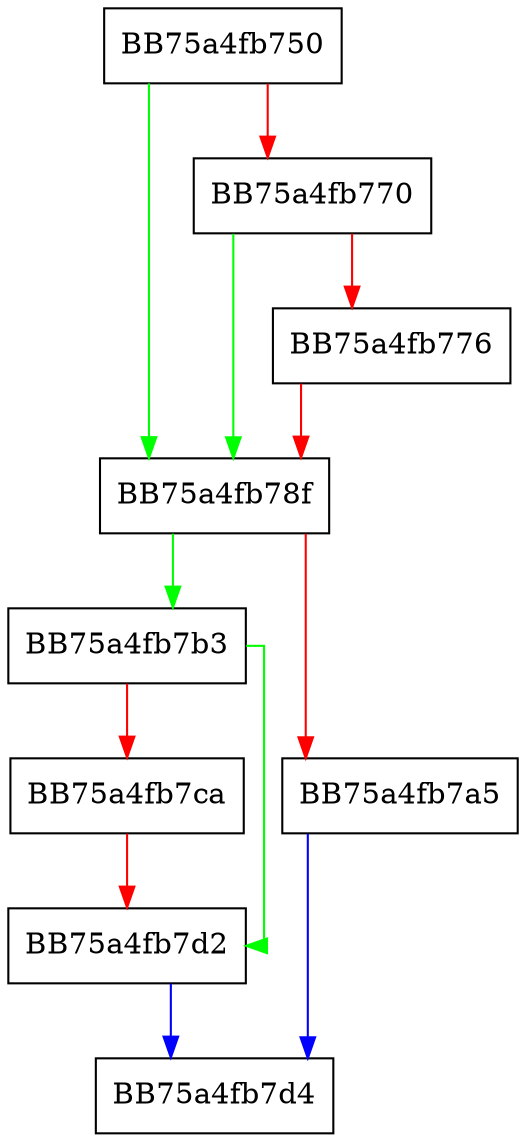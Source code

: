 digraph TurnNriOnByProcessId {
  node [shape="box"];
  graph [splines=ortho];
  BB75a4fb750 -> BB75a4fb78f [color="green"];
  BB75a4fb750 -> BB75a4fb770 [color="red"];
  BB75a4fb770 -> BB75a4fb78f [color="green"];
  BB75a4fb770 -> BB75a4fb776 [color="red"];
  BB75a4fb776 -> BB75a4fb78f [color="red"];
  BB75a4fb78f -> BB75a4fb7b3 [color="green"];
  BB75a4fb78f -> BB75a4fb7a5 [color="red"];
  BB75a4fb7a5 -> BB75a4fb7d4 [color="blue"];
  BB75a4fb7b3 -> BB75a4fb7d2 [color="green"];
  BB75a4fb7b3 -> BB75a4fb7ca [color="red"];
  BB75a4fb7ca -> BB75a4fb7d2 [color="red"];
  BB75a4fb7d2 -> BB75a4fb7d4 [color="blue"];
}